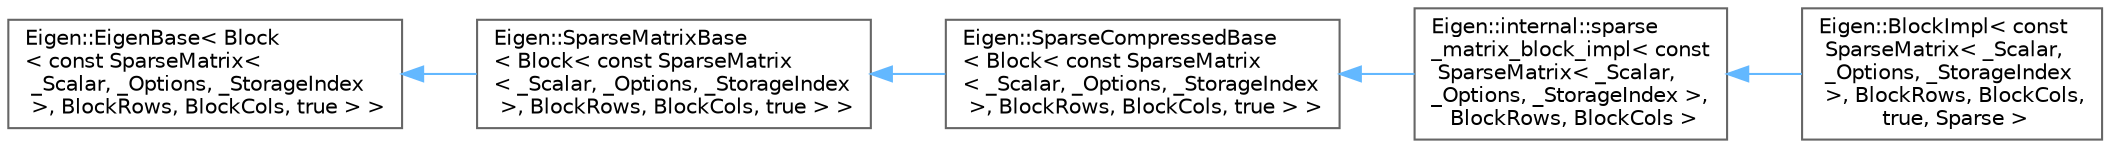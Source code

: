 digraph "类继承关系图"
{
 // LATEX_PDF_SIZE
  bgcolor="transparent";
  edge [fontname=Helvetica,fontsize=10,labelfontname=Helvetica,labelfontsize=10];
  node [fontname=Helvetica,fontsize=10,shape=box,height=0.2,width=0.4];
  rankdir="LR";
  Node0 [id="Node000000",label="Eigen::EigenBase\< Block\l\< const SparseMatrix\<\l _Scalar, _Options, _StorageIndex\l \>, BlockRows, BlockCols, true \> \>",height=0.2,width=0.4,color="grey40", fillcolor="white", style="filled",URL="$struct_eigen_1_1_eigen_base.html",tooltip=" "];
  Node0 -> Node1 [id="edge3778_Node000000_Node000001",dir="back",color="steelblue1",style="solid",tooltip=" "];
  Node1 [id="Node000001",label="Eigen::SparseMatrixBase\l\< Block\< const SparseMatrix\l\< _Scalar, _Options, _StorageIndex\l \>, BlockRows, BlockCols, true \> \>",height=0.2,width=0.4,color="grey40", fillcolor="white", style="filled",URL="$class_eigen_1_1_sparse_matrix_base.html",tooltip=" "];
  Node1 -> Node2 [id="edge3779_Node000001_Node000002",dir="back",color="steelblue1",style="solid",tooltip=" "];
  Node2 [id="Node000002",label="Eigen::SparseCompressedBase\l\< Block\< const SparseMatrix\l\< _Scalar, _Options, _StorageIndex\l \>, BlockRows, BlockCols, true \> \>",height=0.2,width=0.4,color="grey40", fillcolor="white", style="filled",URL="$class_eigen_1_1_sparse_compressed_base.html",tooltip=" "];
  Node2 -> Node3 [id="edge3780_Node000002_Node000003",dir="back",color="steelblue1",style="solid",tooltip=" "];
  Node3 [id="Node000003",label="Eigen::internal::sparse\l_matrix_block_impl\< const\l SparseMatrix\< _Scalar, \l_Options, _StorageIndex \>,\l BlockRows, BlockCols \>",height=0.2,width=0.4,color="grey40", fillcolor="white", style="filled",URL="$class_eigen_1_1internal_1_1sparse__matrix__block__impl.html",tooltip=" "];
  Node3 -> Node4 [id="edge3781_Node000003_Node000004",dir="back",color="steelblue1",style="solid",tooltip=" "];
  Node4 [id="Node000004",label="Eigen::BlockImpl\< const\l SparseMatrix\< _Scalar,\l _Options, _StorageIndex\l \>, BlockRows, BlockCols,\l true, Sparse \>",height=0.2,width=0.4,color="grey40", fillcolor="white", style="filled",URL="$class_eigen_1_1_block_impl_3_01const_01_sparse_matrix_3_01___scalar_00_01___options_00_01___store3fd33d94eaf95572721ac85ec6beb63.html",tooltip=" "];
}
